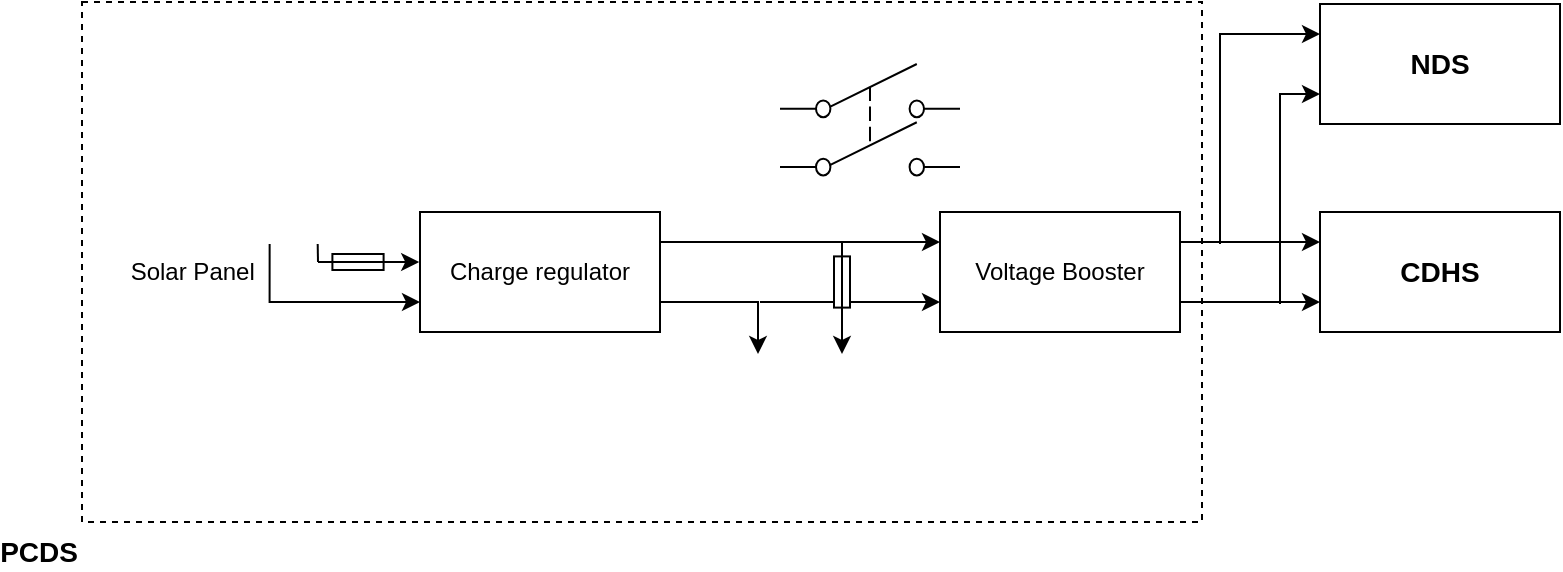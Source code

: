 <mxfile version="20.6.2" type="github">
  <diagram id="3228e29e-7158-1315-38df-8450db1d8a1d" name="Page-1">
    <mxGraphModel dx="1056" dy="566" grid="1" gridSize="10" guides="1" tooltips="1" connect="1" arrows="1" fold="1" page="1" pageScale="1" pageWidth="1169" pageHeight="827" background="none" math="0" shadow="0">
      <root>
        <mxCell id="0" />
        <mxCell id="1" parent="0" />
        <mxCell id="LAsCTLy9SrQvGjmSoTxD-21592" value="&lt;b&gt;&lt;font style=&quot;font-size: 14px;&quot;&gt;PCDS&lt;/font&gt;&lt;/b&gt;" style="rounded=0;whiteSpace=wrap;html=1;dashed=1;fillColor=none;labelPosition=left;verticalLabelPosition=bottom;align=right;verticalAlign=top;horizontal=1;textDirection=ltr;" parent="1" vertex="1">
          <mxGeometry x="61" y="259" width="560" height="260" as="geometry" />
        </mxCell>
        <mxCell id="LAsCTLy9SrQvGjmSoTxD-21566" value="Charge regulator" style="rounded=0;whiteSpace=wrap;html=1;" parent="1" vertex="1">
          <mxGeometry x="230" y="364" width="120" height="60" as="geometry" />
        </mxCell>
        <mxCell id="LAsCTLy9SrQvGjmSoTxD-21579" style="edgeStyle=orthogonalEdgeStyle;rounded=0;orthogonalLoop=1;jettySize=auto;html=1;exitX=0.75;exitY=1;exitDx=0;exitDy=0;entryX=0;entryY=0.75;entryDx=0;entryDy=0;exitPerimeter=0;" parent="1" source="LAsCTLy9SrQvGjmSoTxD-21571" target="LAsCTLy9SrQvGjmSoTxD-21566" edge="1">
          <mxGeometry relative="1" as="geometry">
            <mxPoint x="190" y="426" as="targetPoint" />
          </mxGeometry>
        </mxCell>
        <mxCell id="BPcT3s-d_LDSYnCtPken-14" style="edgeStyle=orthogonalEdgeStyle;rounded=0;orthogonalLoop=1;jettySize=auto;html=1;exitX=0.71;exitY=0.11;exitDx=0;exitDy=0;exitPerimeter=0;entryX=1;entryY=0.5;entryDx=0;entryDy=0;entryPerimeter=0;startArrow=classic;startFill=1;endArrow=none;endFill=0;" edge="1" parent="1" source="LAsCTLy9SrQvGjmSoTxD-21574" target="BPcT3s-d_LDSYnCtPken-7">
          <mxGeometry relative="1" as="geometry" />
        </mxCell>
        <mxCell id="LAsCTLy9SrQvGjmSoTxD-21574" value="" style="shape=image;html=1;verticalAlign=top;verticalLabelPosition=bottom;labelBackgroundColor=#ffffff;imageAspect=0;aspect=fixed;image=https://cdn3.iconfinder.com/data/icons/energy-and-power-glyph-24-px/24/Automotive_battery_battery_charging_car_battery_truck_battery_vehicle_battery_3-128.png;direction=east;points=[[0,0,0,0,0],[0,0.25,0,0,0],[0,0.5,0,0,0],[0,0.75,0,0,0],[0,1,0,0,0],[0.25,1,0,0,0],[0.29,0.11,0,0,0],[0.5,0,0,0,0],[0.5,1,0,0,0],[0.71,0.11,0,0,0],[0.75,1,0,0,0],[1,0,0,0,0],[1,0.25,0,0,0],[1,0.5,0,0,0],[1,0.75,0,0,0],[1,1,0,0,0]];" parent="1" vertex="1">
          <mxGeometry x="370" y="424" width="100" height="100" as="geometry" />
        </mxCell>
        <mxCell id="LAsCTLy9SrQvGjmSoTxD-21571" value="&amp;nbsp; &amp;nbsp; &amp;nbsp; &amp;nbsp;Solar Panel" style="shape=image;html=1;verticalAlign=top;verticalLabelPosition=bottom;labelBackgroundColor=#ffffff;imageAspect=0;aspect=fixed;image=https://cdn2.iconfinder.com/data/icons/business-and-education-1/512/133_Solar_Panel_Energy_technology_smart_city_technology_smart-128.png;clipPath=inset(3.13% 3.91% 31.25% 3.91%);points=[[0,0,0,0,0],[0,0.25,0,0,0],[0,0.5,0,0,0],[0,0.75,0,0,0],[0,1,0,0,0],[0.25,0,0,0,0],[0.25,1,0,0,0],[0.5,0,0,0,0],[0.5,1,0,0,0],[0.75,0,0,0,0],[0.75,1,0,0,0],[0.94,1,0,0,0],[1,0,0,0,0],[1,0.25,0,0,0],[1,0.5,0,0,0],[1,0.75,0,0,0]];align=left;" parent="1" vertex="1">
          <mxGeometry x="60" y="290" width="126.43" height="90" as="geometry" />
        </mxCell>
        <mxCell id="LAsCTLy9SrQvGjmSoTxD-21576" style="edgeStyle=orthogonalEdgeStyle;rounded=0;orthogonalLoop=1;jettySize=auto;html=1;exitX=1;exitY=0.75;exitDx=0;exitDy=0;entryX=0.29;entryY=0.11;entryDx=0;entryDy=0;entryPerimeter=0;" parent="1" source="LAsCTLy9SrQvGjmSoTxD-21566" target="LAsCTLy9SrQvGjmSoTxD-21574" edge="1">
          <mxGeometry relative="1" as="geometry">
            <mxPoint x="380" y="420" as="targetPoint" />
            <Array as="points">
              <mxPoint x="399" y="409" />
            </Array>
          </mxGeometry>
        </mxCell>
        <mxCell id="LAsCTLy9SrQvGjmSoTxD-21583" style="edgeStyle=orthogonalEdgeStyle;rounded=0;orthogonalLoop=1;jettySize=auto;html=1;exitX=0;exitY=0.75;exitDx=0;exitDy=0;startArrow=classic;startFill=1;endArrow=none;endFill=0;" parent="1" source="LAsCTLy9SrQvGjmSoTxD-21581" edge="1">
          <mxGeometry relative="1" as="geometry">
            <mxPoint x="400" y="409" as="targetPoint" />
            <Array as="points">
              <mxPoint x="445" y="409" />
            </Array>
          </mxGeometry>
        </mxCell>
        <mxCell id="LAsCTLy9SrQvGjmSoTxD-21586" style="rounded=0;orthogonalLoop=1;jettySize=auto;html=1;exitX=1;exitY=0.25;exitDx=0;exitDy=0;entryX=0;entryY=0.25;entryDx=0;entryDy=0;startArrow=none;startFill=0;endArrow=classic;endFill=1;" parent="1" source="LAsCTLy9SrQvGjmSoTxD-21581" target="LAsCTLy9SrQvGjmSoTxD-21584" edge="1">
          <mxGeometry relative="1" as="geometry" />
        </mxCell>
        <mxCell id="LAsCTLy9SrQvGjmSoTxD-21587" style="edgeStyle=none;rounded=0;orthogonalLoop=1;jettySize=auto;html=1;exitX=1;exitY=0.75;exitDx=0;exitDy=0;entryX=0;entryY=0.75;entryDx=0;entryDy=0;startArrow=none;startFill=0;endArrow=classic;endFill=1;" parent="1" source="LAsCTLy9SrQvGjmSoTxD-21581" target="LAsCTLy9SrQvGjmSoTxD-21584" edge="1">
          <mxGeometry relative="1" as="geometry" />
        </mxCell>
        <mxCell id="BPcT3s-d_LDSYnCtPken-12" style="edgeStyle=orthogonalEdgeStyle;rounded=0;orthogonalLoop=1;jettySize=auto;html=1;exitX=0;exitY=0.25;exitDx=0;exitDy=0;entryX=1;entryY=0.25;entryDx=0;entryDy=0;endArrow=none;endFill=0;startArrow=classic;startFill=1;" edge="1" parent="1" source="LAsCTLy9SrQvGjmSoTxD-21581" target="LAsCTLy9SrQvGjmSoTxD-21566">
          <mxGeometry relative="1" as="geometry" />
        </mxCell>
        <mxCell id="LAsCTLy9SrQvGjmSoTxD-21581" value="Voltage Booster" style="rounded=0;whiteSpace=wrap;html=1;" parent="1" vertex="1">
          <mxGeometry x="490" y="364" width="120" height="60" as="geometry" />
        </mxCell>
        <mxCell id="LAsCTLy9SrQvGjmSoTxD-21584" value="&lt;b&gt;&lt;font style=&quot;font-size: 14px;&quot;&gt;CDHS&lt;/font&gt;&lt;/b&gt;" style="rounded=0;whiteSpace=wrap;html=1;" parent="1" vertex="1">
          <mxGeometry x="680" y="364" width="120" height="60" as="geometry" />
        </mxCell>
        <mxCell id="LAsCTLy9SrQvGjmSoTxD-21588" style="edgeStyle=none;rounded=0;orthogonalLoop=1;jettySize=auto;html=1;exitX=0;exitY=0.25;exitDx=0;exitDy=0;startArrow=classic;startFill=1;endArrow=none;endFill=0;" parent="1" source="LAsCTLy9SrQvGjmSoTxD-21585" edge="1">
          <mxGeometry relative="1" as="geometry">
            <mxPoint x="630" y="380" as="targetPoint" />
            <Array as="points">
              <mxPoint x="630" y="275" />
              <mxPoint x="630" y="330" />
            </Array>
          </mxGeometry>
        </mxCell>
        <mxCell id="LAsCTLy9SrQvGjmSoTxD-21585" value="&lt;b&gt;&lt;font style=&quot;font-size: 14px;&quot;&gt;NDS&lt;/font&gt;&lt;/b&gt;" style="rounded=0;whiteSpace=wrap;html=1;" parent="1" vertex="1">
          <mxGeometry x="680" y="260" width="120" height="60" as="geometry" />
        </mxCell>
        <mxCell id="LAsCTLy9SrQvGjmSoTxD-21589" style="edgeStyle=none;rounded=0;orthogonalLoop=1;jettySize=auto;html=1;exitX=0;exitY=0.75;exitDx=0;exitDy=0;startArrow=classic;startFill=1;endArrow=none;endFill=0;" parent="1" source="LAsCTLy9SrQvGjmSoTxD-21585" edge="1">
          <mxGeometry relative="1" as="geometry">
            <mxPoint x="660" y="410" as="targetPoint" />
            <mxPoint x="680" y="300" as="sourcePoint" />
            <Array as="points">
              <mxPoint x="660" y="305" />
            </Array>
          </mxGeometry>
        </mxCell>
        <mxCell id="BPcT3s-d_LDSYnCtPken-18" style="edgeStyle=orthogonalEdgeStyle;rounded=0;orthogonalLoop=1;jettySize=auto;html=1;exitX=1;exitY=0.5;exitDx=0;exitDy=0;exitPerimeter=0;entryX=0.013;entryY=0.414;entryDx=0;entryDy=0;entryPerimeter=0;startArrow=none;startFill=0;endArrow=classic;endFill=1;" edge="1" parent="1">
          <mxGeometry relative="1" as="geometry">
            <mxPoint x="218" y="389" as="sourcePoint" />
            <mxPoint x="229.56" y="388.84" as="targetPoint" />
          </mxGeometry>
        </mxCell>
        <mxCell id="BPcT3s-d_LDSYnCtPken-19" style="edgeStyle=none;rounded=0;orthogonalLoop=1;jettySize=auto;html=1;exitX=0;exitY=0.5;exitDx=0;exitDy=0;exitPerimeter=0;entryX=0.94;entryY=1;entryDx=0;entryDy=0;entryPerimeter=0;startArrow=none;startFill=0;endArrow=none;endFill=0;" edge="1" parent="1" source="BPcT3s-d_LDSYnCtPken-1" target="LAsCTLy9SrQvGjmSoTxD-21571">
          <mxGeometry relative="1" as="geometry" />
        </mxCell>
        <mxCell id="BPcT3s-d_LDSYnCtPken-1" value="" style="pointerEvents=1;verticalLabelPosition=bottom;shadow=0;dashed=0;align=center;html=1;verticalAlign=top;shape=mxgraph.electrical.miscellaneous.fuse_2;" vertex="1" parent="1">
          <mxGeometry x="179" y="385" width="40" height="8" as="geometry" />
        </mxCell>
        <mxCell id="BPcT3s-d_LDSYnCtPken-7" value="" style="pointerEvents=1;verticalLabelPosition=bottom;shadow=0;dashed=0;align=center;html=1;verticalAlign=top;shape=mxgraph.electrical.miscellaneous.fuse_2;direction=south;" vertex="1" parent="1">
          <mxGeometry x="437" y="379" width="8" height="40" as="geometry" />
        </mxCell>
        <mxCell id="BPcT3s-d_LDSYnCtPken-20" value="" style="pointerEvents=1;verticalLabelPosition=bottom;shadow=0;dashed=0;align=center;html=1;verticalAlign=top;shape=mxgraph.electrical.electro-mechanical.dpst2;elSwitchState=off;" vertex="1" parent="1">
          <mxGeometry x="410" y="290" width="90" height="56" as="geometry" />
        </mxCell>
      </root>
    </mxGraphModel>
  </diagram>
</mxfile>
